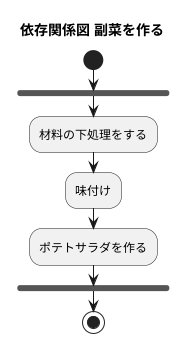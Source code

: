 @startuml 副菜を作る

title 依存関係図 副菜を作る
start
fork
    :材料の下処理をする;
    :味付け;
    :ポテトサラダを作る;
end fork
stop

@enduml